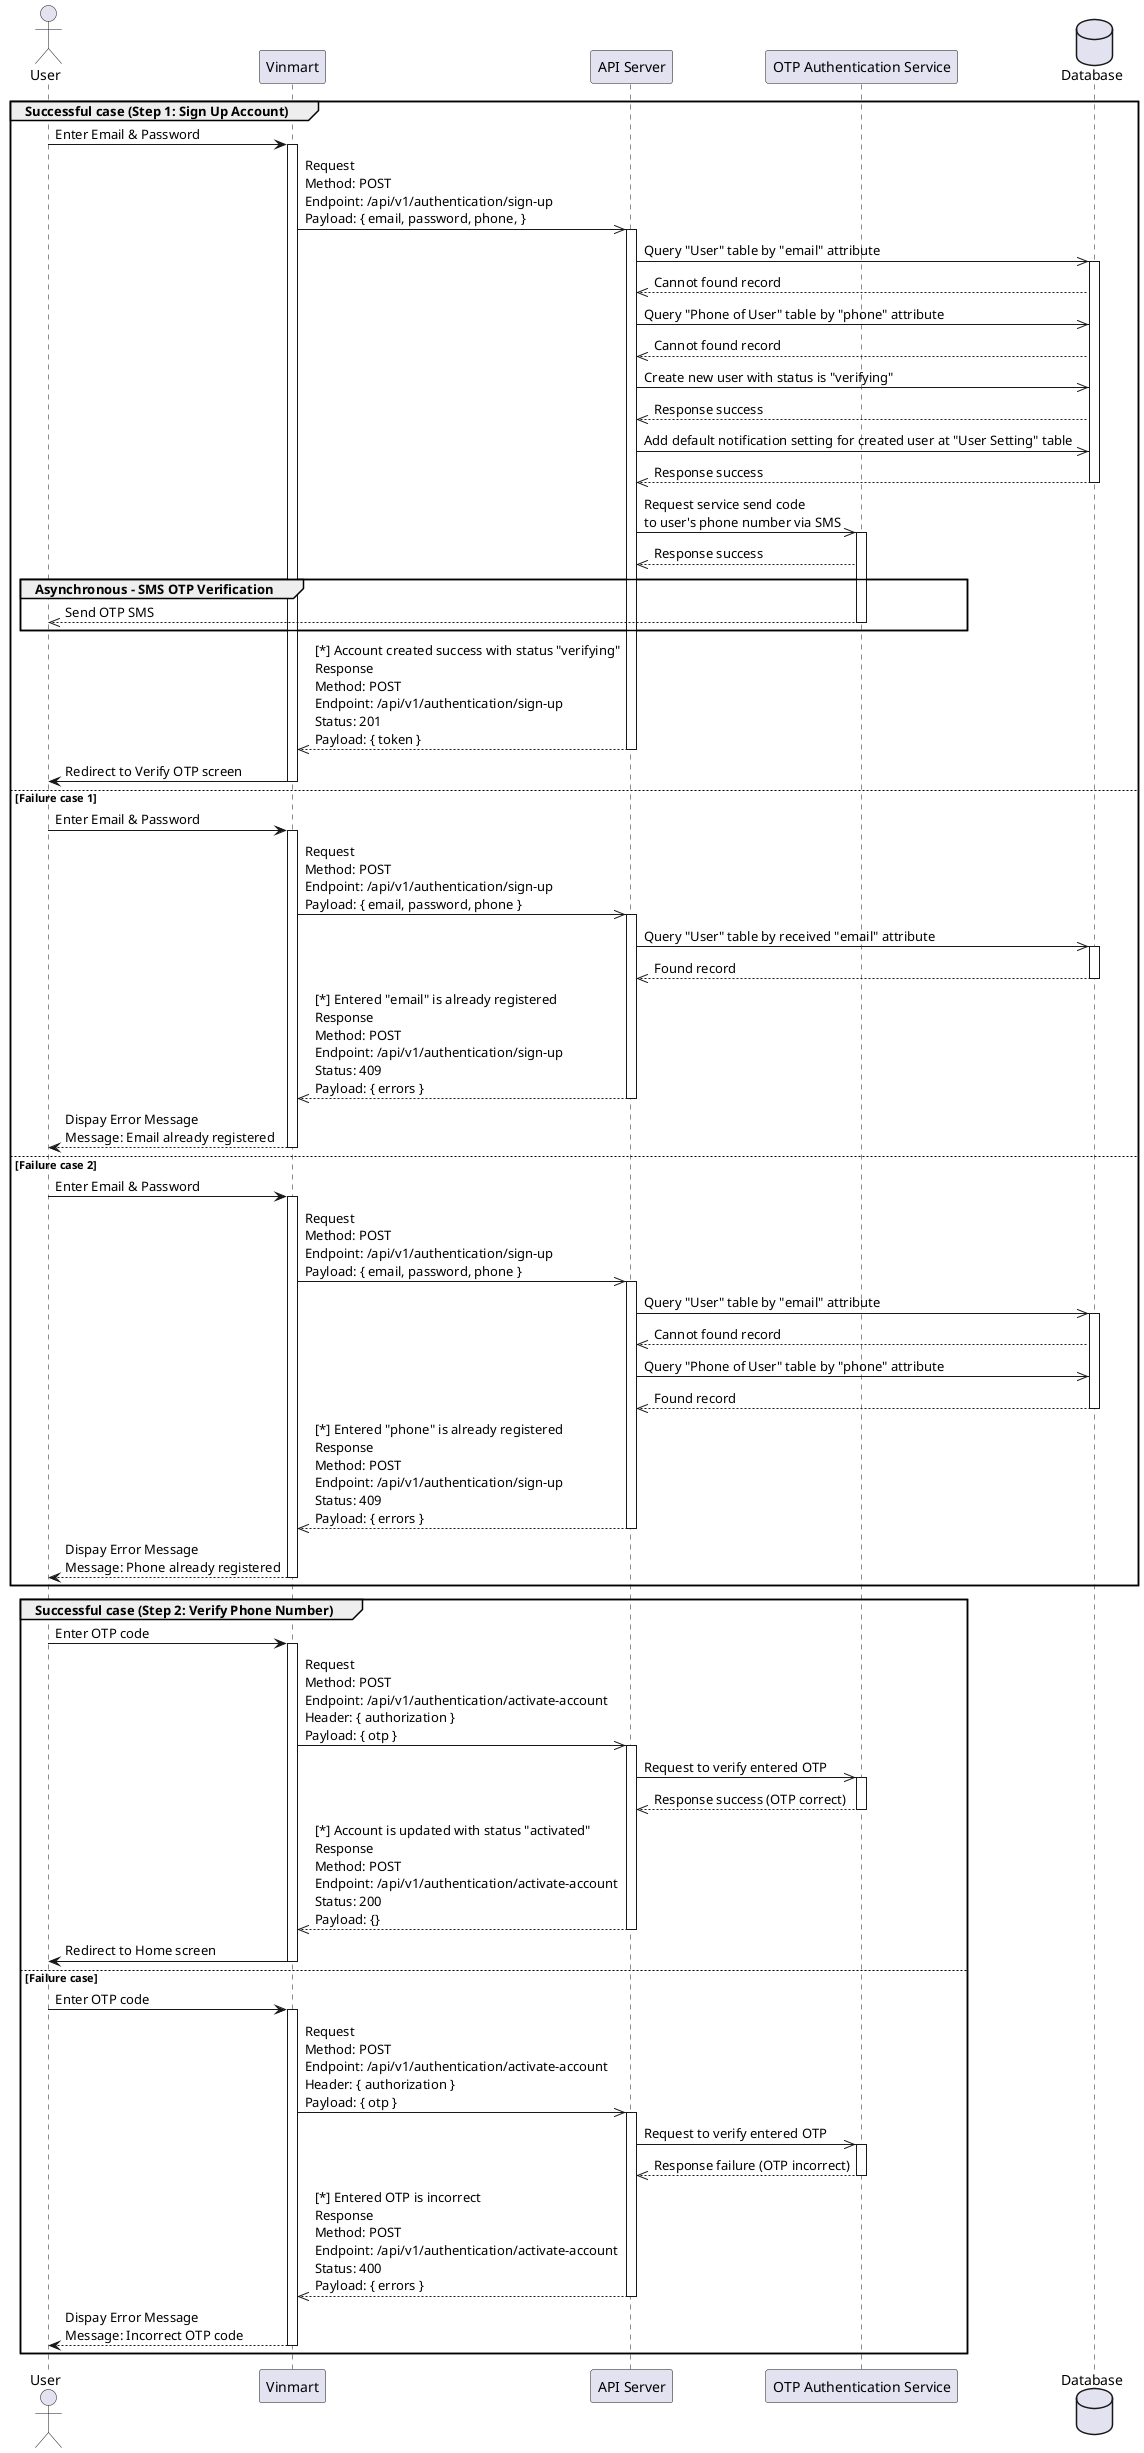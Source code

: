 @startuml

actor User as user
participant "Vinmart" as vinmart
participant "API Server" as apiServer
participant "OTP Authentication Service" as otpService
database Database as database

group Successful case (Step 1: Sign Up Account)

user ->  vinmart : Enter Email & Password

activate vinmart

vinmart ->> apiServer : Request\nMethod: POST \nEndpoint: /api/v1/authentication/sign-up\nPayload: { email, password, phone, }

activate apiServer

apiServer ->> database : Query "User" table by "email" attribute

activate database

database -->> apiServer : Cannot found record

apiServer ->> database : Query "Phone of User" table by "phone" attribute

database -->> apiServer : Cannot found record

apiServer ->> database : Create new user with status is "verifying"

database -->> apiServer : Response success

apiServer ->> database : Add default notification setting for created user at "User Setting" table

database -->> apiServer : Response success

deactivate database

apiServer ->> otpService: Request service send code\nto user's phone number via SMS

activate otpService

otpService -->> apiServer: Response success

group Asynchronous - SMS OTP Verification

otpService -->> user : Send OTP SMS

deactivate otpService

end

apiServer -->> vinmart : [*] Account created success with status "verifying"\nResponse\nMethod: POST \nEndpoint: /api/v1/authentication/sign-up\nStatus: 201\nPayload: { token }

deactivate apiServer

vinmart -> user : Redirect to Verify OTP screen

deactivate vinmart

else Failure case 1

user ->  vinmart : Enter Email & Password

activate vinmart

vinmart ->> apiServer : Request\nMethod: POST \nEndpoint: /api/v1/authentication/sign-up\nPayload: { email, password, phone }

activate apiServer

apiServer ->> database : Query "User" table by received "email" attribute

activate database

database -->> apiServer : Found record

deactivate database

apiServer -->> vinmart : [*] Entered "email" is already registered\nResponse\nMethod: POST \nEndpoint: /api/v1/authentication/sign-up\nStatus: 409\nPayload: { errors }

deactivate apiServer

vinmart --> user: Dispay Error Message\nMessage: Email already registered

deactivate vinmart

else Failure case 2

user ->  vinmart : Enter Email & Password

activate vinmart

vinmart ->> apiServer : Request\nMethod: POST \nEndpoint: /api/v1/authentication/sign-up\nPayload: { email, password, phone }

activate apiServer

apiServer ->> database : Query "User" table by "email" attribute

activate database

database -->> apiServer : Cannot found record

apiServer ->> database : Query "Phone of User" table by "phone" attribute

database -->> apiServer : Found record

deactivate database

apiServer -->> vinmart : [*] Entered "phone" is already registered\nResponse\nMethod: POST \nEndpoint: /api/v1/authentication/sign-up\nStatus: 409\nPayload: { errors }

deactivate apiServer

vinmart --> user: Dispay Error Message\nMessage: Phone already registered

deactivate vinmart

end

group Successful case (Step 2: Verify Phone Number)

user ->  vinmart : Enter OTP code

activate vinmart

vinmart ->> apiServer : Request\nMethod: POST \nEndpoint: /api/v1/authentication/activate-account\nHeader: { authorization }\nPayload: { otp }

activate apiServer

apiServer ->> otpService: Request to verify entered OTP

activate otpService

otpService -->> apiServer: Response success (OTP correct)

deactivate otpService

apiServer -->> vinmart : [*] Account is updated with status "activated"\nResponse\nMethod: POST \nEndpoint: /api/v1/authentication/activate-account\nStatus: 200\nPayload: {}

deactivate apiServer

vinmart -> user : Redirect to Home screen

deactivate vinmart

else Failure case

user ->  vinmart : Enter OTP code

activate vinmart

vinmart ->> apiServer : Request\nMethod: POST \nEndpoint: /api/v1/authentication/activate-account\nHeader: { authorization }\nPayload: { otp }

activate apiServer

apiServer ->> otpService: Request to verify entered OTP

activate otpService

otpService -->> apiServer: Response failure (OTP incorrect)

deactivate otpService

apiServer -->> vinmart : [*] Entered OTP is incorrect\nResponse\nMethod: POST \nEndpoint: /api/v1/authentication/activate-account\nStatus: 400\nPayload: { errors }

deactivate apiServer

vinmart --> user: Dispay Error Message\nMessage: Incorrect OTP code

deactivate vinmart

end

@enduml